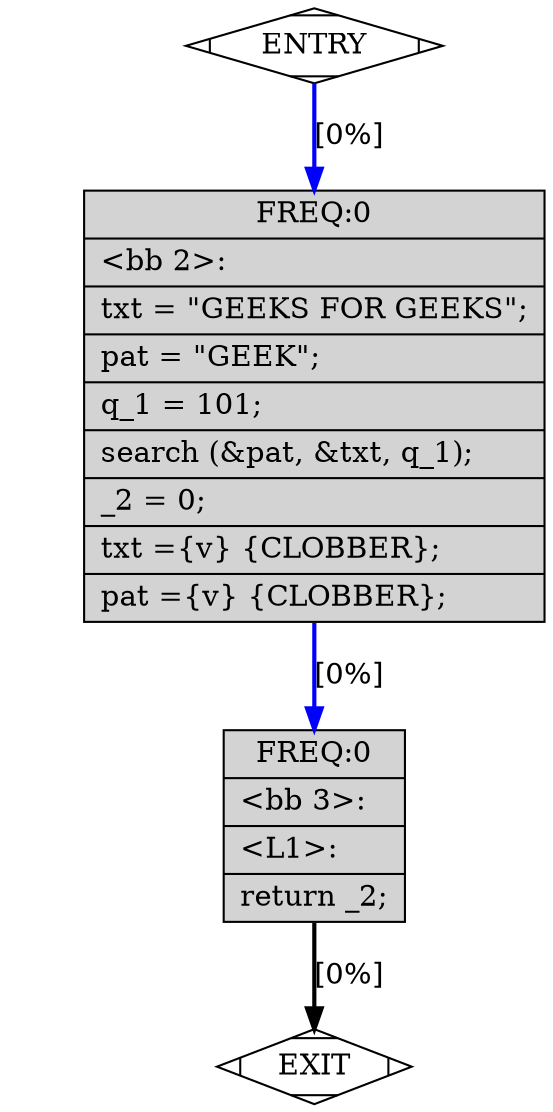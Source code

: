 digraph "rabin.c.169t.optimized" {
overlap=false;
subgraph "main" {
	color="black";
	label="main";
	fn_1_basic_block_0 [shape=Mdiamond,style=filled,fillcolor=white,label="ENTRY"];

	fn_1_basic_block_1 [shape=Mdiamond,style=filled,fillcolor=white,label="EXIT"];

	fn_1_basic_block_2 [shape=record,style=filled,fillcolor=lightgrey,label="{ FREQ:0 |\<bb\ 2\>:\l\
|txt\ =\ \"GEEKS\ FOR\ GEEKS\";\l\
|pat\ =\ \"GEEK\";\l\
|q_1\ =\ 101;\l\
|search\ (&pat,\ &txt,\ q_1);\l\
|_2\ =\ 0;\l\
|txt\ =\{v\}\ \{CLOBBER\};\l\
|pat\ =\{v\}\ \{CLOBBER\};\l\
}"];

	fn_1_basic_block_3 [shape=record,style=filled,fillcolor=lightgrey,label="{ FREQ:0 |\<bb\ 3\>:\l\
|\<L1\>:\l\
|return\ _2;\l\
}"];

	fn_1_basic_block_0:s -> fn_1_basic_block_2:n [style="solid,bold",color=blue,weight=100,constraint=true, label="[0%]"];
	fn_1_basic_block_2:s -> fn_1_basic_block_3:n [style="solid,bold",color=blue,weight=100,constraint=true, label="[0%]"];
	fn_1_basic_block_3:s -> fn_1_basic_block_1:n [style="solid,bold",color=black,weight=10,constraint=true, label="[0%]"];
	fn_1_basic_block_0:s -> fn_1_basic_block_1:n [style="invis",constraint=true];
}
}

